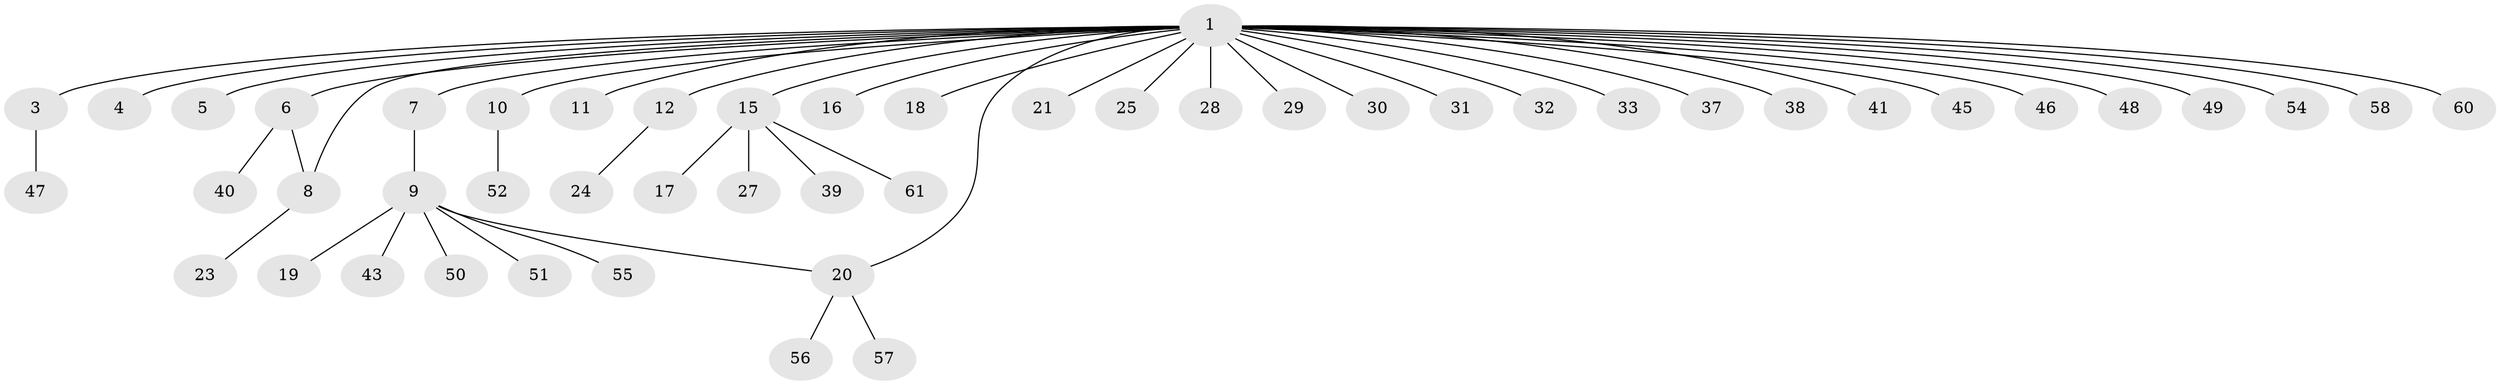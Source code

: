 // original degree distribution, {10: 0.01639344262295082, 24: 0.01639344262295082, 2: 0.14754098360655737, 1: 0.6721311475409836, 4: 0.03278688524590164, 3: 0.08196721311475409, 7: 0.01639344262295082, 5: 0.01639344262295082}
// Generated by graph-tools (version 1.1) at 2025/41/03/06/25 10:41:49]
// undirected, 49 vertices, 50 edges
graph export_dot {
graph [start="1"]
  node [color=gray90,style=filled];
  1 [super="+2"];
  3 [super="+34"];
  4 [super="+22"];
  5;
  6 [super="+44"];
  7;
  8 [super="+14"];
  9 [super="+13"];
  10 [super="+35"];
  11;
  12;
  15 [super="+53"];
  16 [super="+26"];
  17;
  18;
  19;
  20 [super="+42"];
  21;
  23;
  24;
  25;
  27;
  28;
  29 [super="+36"];
  30;
  31;
  32;
  33;
  37;
  38;
  39;
  40;
  41;
  43;
  45;
  46;
  47;
  48;
  49;
  50;
  51 [super="+59"];
  52;
  54;
  55;
  56;
  57;
  58;
  60;
  61;
  1 -- 10;
  1 -- 11;
  1 -- 16;
  1 -- 28;
  1 -- 38;
  1 -- 41;
  1 -- 49;
  1 -- 3;
  1 -- 4;
  1 -- 5;
  1 -- 6;
  1 -- 7;
  1 -- 12;
  1 -- 15;
  1 -- 18;
  1 -- 21;
  1 -- 25;
  1 -- 29;
  1 -- 30;
  1 -- 31;
  1 -- 32;
  1 -- 33;
  1 -- 37;
  1 -- 45;
  1 -- 46;
  1 -- 48;
  1 -- 54;
  1 -- 58;
  1 -- 60;
  1 -- 8;
  1 -- 20;
  3 -- 47;
  6 -- 8;
  6 -- 40;
  7 -- 9 [weight=2];
  8 -- 23;
  9 -- 20;
  9 -- 50;
  9 -- 19;
  9 -- 51;
  9 -- 55;
  9 -- 43;
  10 -- 52;
  12 -- 24;
  15 -- 17;
  15 -- 27;
  15 -- 39;
  15 -- 61;
  20 -- 57;
  20 -- 56;
}
